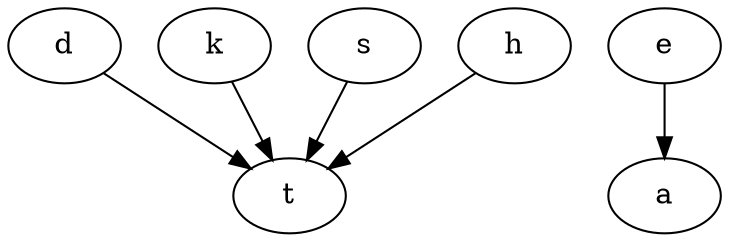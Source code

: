 digraph "Base-Graph-Conflict3" {
	d
	t
	k
	t
	s
	t
	e
	a
	h
	t
	d -> t
	k -> t
	s -> t
	e -> a
	h -> t
	node [fillcolor="#FFFFCC" shape=circle style="rounded,filled"]
}
